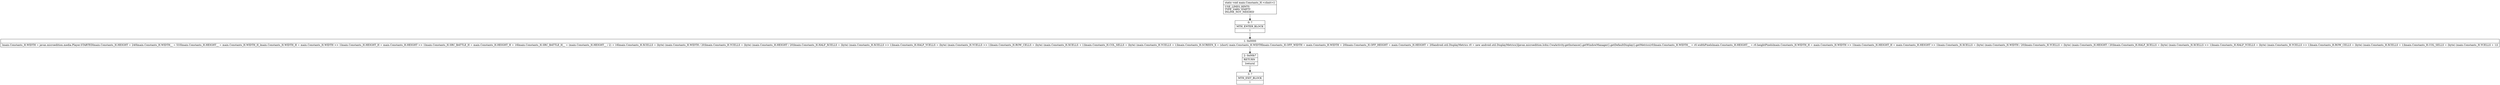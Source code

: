 digraph "CFG formain.Constants_H.\<clinit\>()V" {
Node_0 [shape=record,label="{0\:\ ?|MTH_ENTER_BLOCK\l|l}"];
Node_1 [shape=record,label="{1\:\ 0x0000|lmain.Constants_H.WIDTH = javax.microedition.media.Player.STARTEDlmain.Constants_H.HEIGHT = 240lmain.Constants_H.WIDTH__ = 533lmain.Constants_H.HEIGHT__ = main.Constants_H.WIDTH_H_lmain.Constants_H.WIDTH_H = main.Constants_H.WIDTH \>\> 1lmain.Constants_H.HEIGHT_H = main.Constants_H.HEIGHT \>\> 1lmain.Constants_H.SRC_BATTLE_H = main.Constants_H.HEIGHT_H + 16lmain.Constants_H.SRC_BATTLE_H__ = (main.Constants_H.HEIGHT__ \/ 2) + 16lmain.Constants_H.XCELLS = (byte) (main.Constants_H.WIDTH \/ 20)lmain.Constants_H.YCELLS = (byte) (main.Constants_H.HEIGHT \/ 20)lmain.Constants_H.HALF_XCELLS = (byte) (main.Constants_H.XCELLS \>\> 1)lmain.Constants_H.HALF_YCELLS = (byte) (main.Constants_H.YCELLS \>\> 1)lmain.Constants_H.ROW_CELLS = (byte) (main.Constants_H.XCELLS + 1)lmain.Constants_H.COL_SELLS = (byte) (main.Constants_H.YCELLS + 1)lmain.Constants_H.SCREEN_X = (short) main.Constants_H.WIDTHlmain.Constants_H.OFF_WIDTH = main.Constants_H.WIDTH + 20lmain.Constants_H.OFF_HEIGHT = main.Constants_H.HEIGHT + 20landroid.util.DisplayMetrics r0 = new android.util.DisplayMetrics()ljavax.microedition.lcdui.CwaActivity.getInstance().getWindowManager().getDefaultDisplay().getMetrics(r0)lmain.Constants_H.WIDTH__ = r0.widthPixelslmain.Constants_H.HEIGHT__ = r0.heightPixelslmain.Constants_H.WIDTH_H = main.Constants_H.WIDTH \>\> 1lmain.Constants_H.HEIGHT_H = main.Constants_H.HEIGHT \>\> 1lmain.Constants_H.XCELLS = (byte) (main.Constants_H.WIDTH \/ 20)lmain.Constants_H.YCELLS = (byte) (main.Constants_H.HEIGHT \/ 20)lmain.Constants_H.HALF_XCELLS = (byte) (main.Constants_H.XCELLS \>\> 1)lmain.Constants_H.HALF_YCELLS = (byte) (main.Constants_H.YCELLS \>\> 1)lmain.Constants_H.ROW_CELLS = (byte) (main.Constants_H.XCELLS + 1)lmain.Constants_H.COL_SELLS = (byte) (main.Constants_H.YCELLS + 1)l}"];
Node_2 [shape=record,label="{2\:\ 0x00b7|RETURN\l|lreturnl}"];
Node_3 [shape=record,label="{3\:\ ?|MTH_EXIT_BLOCK\l|l}"];
MethodNode[shape=record,label="{static void main.Constants_H.\<clinit\>()  | USE_LINES_HINTS\lTYPE_VARS: EMPTY\lINLINE_NOT_NEEDED\l}"];
MethodNode -> Node_0;
Node_0 -> Node_1;
Node_1 -> Node_2;
Node_2 -> Node_3;
}

